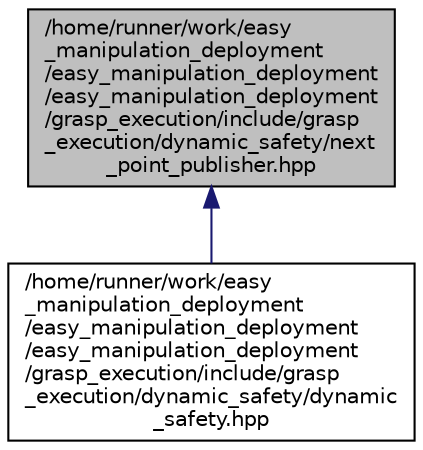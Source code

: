 digraph "/home/runner/work/easy_manipulation_deployment/easy_manipulation_deployment/easy_manipulation_deployment/grasp_execution/include/grasp_execution/dynamic_safety/next_point_publisher.hpp"
{
 // LATEX_PDF_SIZE
  edge [fontname="Helvetica",fontsize="10",labelfontname="Helvetica",labelfontsize="10"];
  node [fontname="Helvetica",fontsize="10",shape=record];
  Node1 [label="/home/runner/work/easy\l_manipulation_deployment\l/easy_manipulation_deployment\l/easy_manipulation_deployment\l/grasp_execution/include/grasp\l_execution/dynamic_safety/next\l_point_publisher.hpp",height=0.2,width=0.4,color="black", fillcolor="grey75", style="filled", fontcolor="black",tooltip=" "];
  Node1 -> Node2 [dir="back",color="midnightblue",fontsize="10",style="solid",fontname="Helvetica"];
  Node2 [label="/home/runner/work/easy\l_manipulation_deployment\l/easy_manipulation_deployment\l/easy_manipulation_deployment\l/grasp_execution/include/grasp\l_execution/dynamic_safety/dynamic\l_safety.hpp",height=0.2,width=0.4,color="black", fillcolor="white", style="filled",URL="$dynamic__safety_8hpp.html",tooltip=" "];
}
